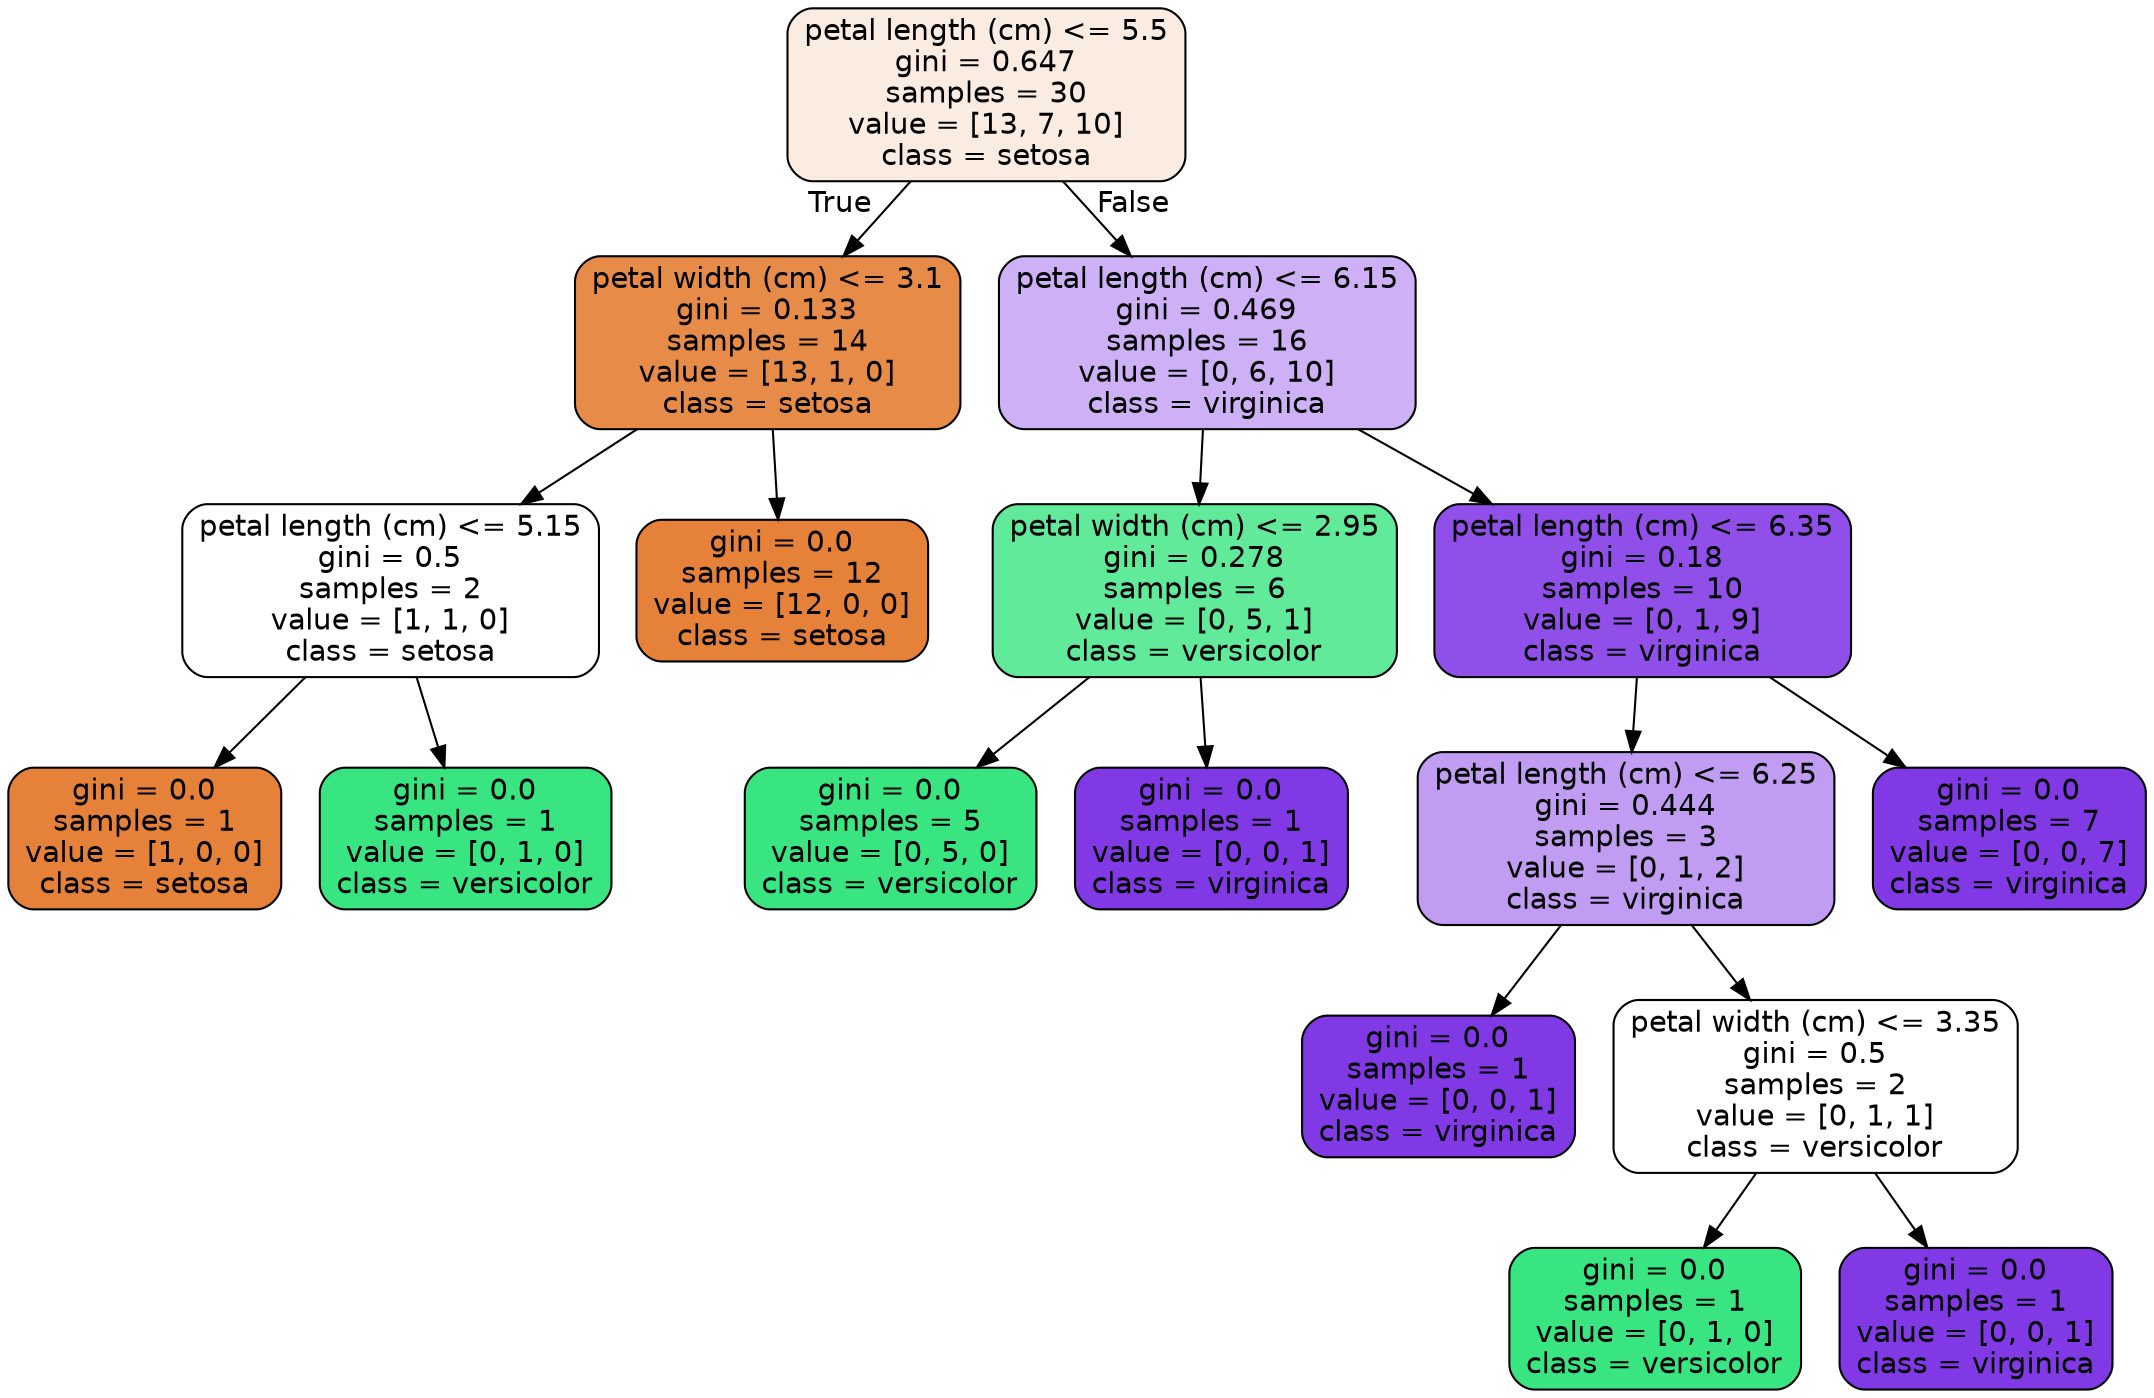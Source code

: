 digraph Tree {
node [shape=box, style="filled, rounded", color="black", fontname=helvetica] ;
edge [fontname=helvetica] ;
0 [label="petal length (cm) <= 5.5\ngini = 0.647\nsamples = 30\nvalue = [13, 7, 10]\nclass = setosa", fillcolor="#fbece1"] ;
1 [label="petal width (cm) <= 3.1\ngini = 0.133\nsamples = 14\nvalue = [13, 1, 0]\nclass = setosa", fillcolor="#e78b48"] ;
0 -> 1 [labeldistance=2.5, labelangle=45, headlabel="True"] ;
2 [label="petal length (cm) <= 5.15\ngini = 0.5\nsamples = 2\nvalue = [1, 1, 0]\nclass = setosa", fillcolor="#ffffff"] ;
1 -> 2 ;
3 [label="gini = 0.0\nsamples = 1\nvalue = [1, 0, 0]\nclass = setosa", fillcolor="#e58139"] ;
2 -> 3 ;
4 [label="gini = 0.0\nsamples = 1\nvalue = [0, 1, 0]\nclass = versicolor", fillcolor="#39e581"] ;
2 -> 4 ;
5 [label="gini = 0.0\nsamples = 12\nvalue = [12, 0, 0]\nclass = setosa", fillcolor="#e58139"] ;
1 -> 5 ;
6 [label="petal length (cm) <= 6.15\ngini = 0.469\nsamples = 16\nvalue = [0, 6, 10]\nclass = virginica", fillcolor="#cdb0f5"] ;
0 -> 6 [labeldistance=2.5, labelangle=-45, headlabel="False"] ;
7 [label="petal width (cm) <= 2.95\ngini = 0.278\nsamples = 6\nvalue = [0, 5, 1]\nclass = versicolor", fillcolor="#61ea9a"] ;
6 -> 7 ;
8 [label="gini = 0.0\nsamples = 5\nvalue = [0, 5, 0]\nclass = versicolor", fillcolor="#39e581"] ;
7 -> 8 ;
9 [label="gini = 0.0\nsamples = 1\nvalue = [0, 0, 1]\nclass = virginica", fillcolor="#8139e5"] ;
7 -> 9 ;
10 [label="petal length (cm) <= 6.35\ngini = 0.18\nsamples = 10\nvalue = [0, 1, 9]\nclass = virginica", fillcolor="#8f4fe8"] ;
6 -> 10 ;
11 [label="petal length (cm) <= 6.25\ngini = 0.444\nsamples = 3\nvalue = [0, 1, 2]\nclass = virginica", fillcolor="#c09cf2"] ;
10 -> 11 ;
12 [label="gini = 0.0\nsamples = 1\nvalue = [0, 0, 1]\nclass = virginica", fillcolor="#8139e5"] ;
11 -> 12 ;
13 [label="petal width (cm) <= 3.35\ngini = 0.5\nsamples = 2\nvalue = [0, 1, 1]\nclass = versicolor", fillcolor="#ffffff"] ;
11 -> 13 ;
14 [label="gini = 0.0\nsamples = 1\nvalue = [0, 1, 0]\nclass = versicolor", fillcolor="#39e581"] ;
13 -> 14 ;
15 [label="gini = 0.0\nsamples = 1\nvalue = [0, 0, 1]\nclass = virginica", fillcolor="#8139e5"] ;
13 -> 15 ;
16 [label="gini = 0.0\nsamples = 7\nvalue = [0, 0, 7]\nclass = virginica", fillcolor="#8139e5"] ;
10 -> 16 ;
}